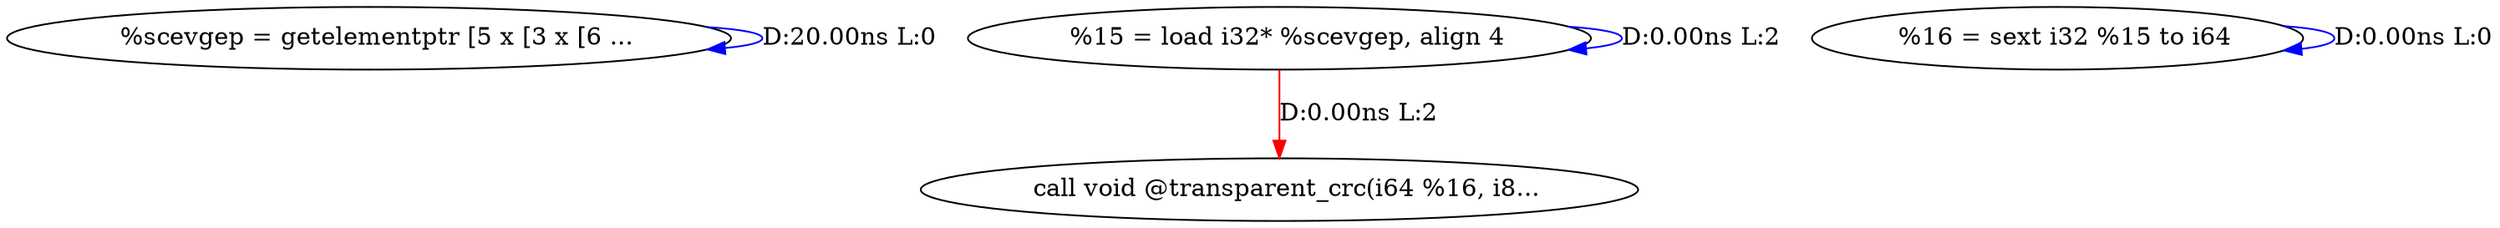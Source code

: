 digraph {
Node0x395ad90[label="  %scevgep = getelementptr [5 x [3 x [6 ..."];
Node0x395ad90 -> Node0x395ad90[label="D:20.00ns L:0",color=blue];
Node0x395aeb0[label="  %15 = load i32* %scevgep, align 4"];
Node0x395aeb0 -> Node0x395aeb0[label="D:0.00ns L:2",color=blue];
Node0x395b070[label="  call void @transparent_crc(i64 %16, i8..."];
Node0x395aeb0 -> Node0x395b070[label="D:0.00ns L:2",color=red];
Node0x395af90[label="  %16 = sext i32 %15 to i64"];
Node0x395af90 -> Node0x395af90[label="D:0.00ns L:0",color=blue];
}
